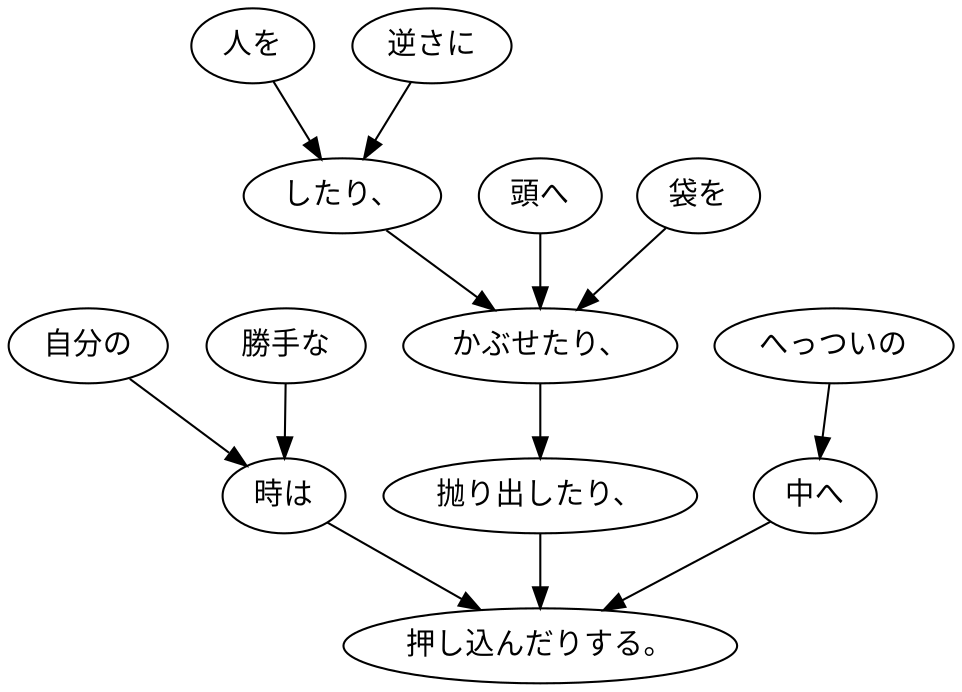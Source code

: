 digraph graph101 {
	node0 [label="自分の"];
	node1 [label="勝手な"];
	node2 [label="時は"];
	node3 [label="人を"];
	node4 [label="逆さに"];
	node5 [label="したり、"];
	node6 [label="頭へ"];
	node7 [label="袋を"];
	node8 [label="かぶせたり、"];
	node9 [label="抛り出したり、"];
	node10 [label="へっついの"];
	node11 [label="中へ"];
	node12 [label="押し込んだりする。"];
	node0 -> node2;
	node1 -> node2;
	node2 -> node12;
	node3 -> node5;
	node4 -> node5;
	node5 -> node8;
	node6 -> node8;
	node7 -> node8;
	node8 -> node9;
	node9 -> node12;
	node10 -> node11;
	node11 -> node12;
}
